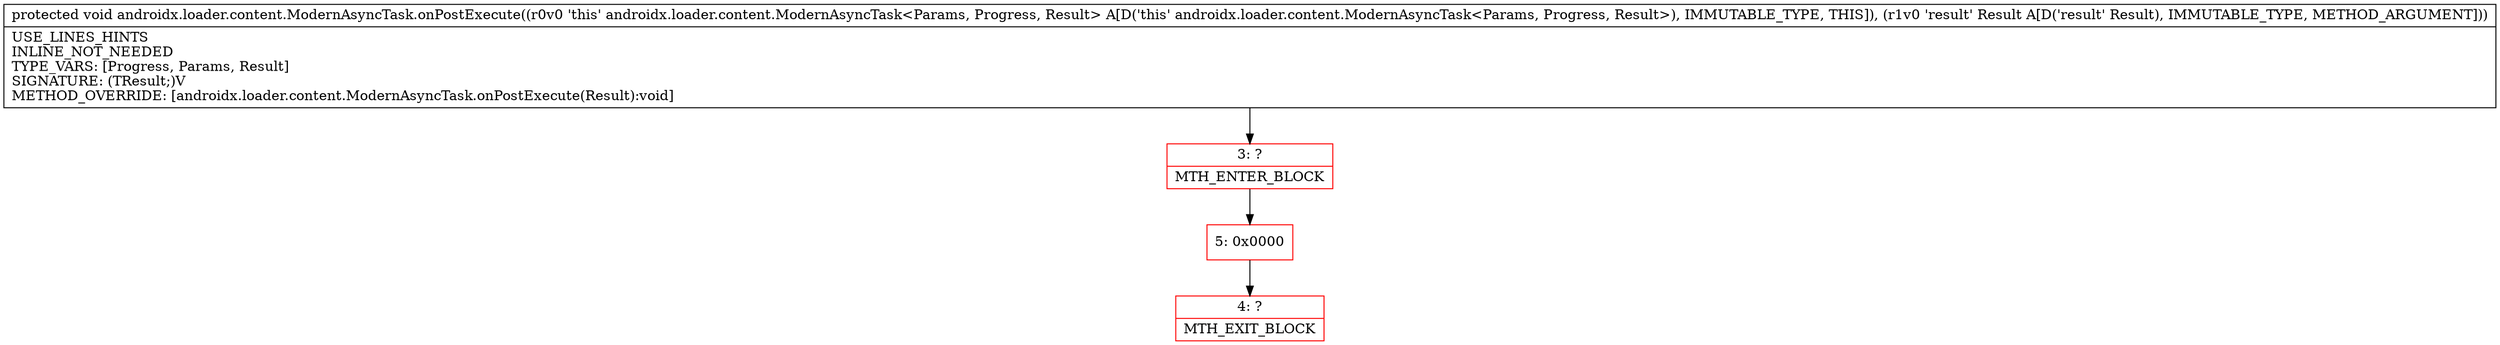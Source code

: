 digraph "CFG forandroidx.loader.content.ModernAsyncTask.onPostExecute(Ljava\/lang\/Object;)V" {
subgraph cluster_Region_1297439049 {
label = "R(0)";
node [shape=record,color=blue];
}
Node_3 [shape=record,color=red,label="{3\:\ ?|MTH_ENTER_BLOCK\l}"];
Node_5 [shape=record,color=red,label="{5\:\ 0x0000}"];
Node_4 [shape=record,color=red,label="{4\:\ ?|MTH_EXIT_BLOCK\l}"];
MethodNode[shape=record,label="{protected void androidx.loader.content.ModernAsyncTask.onPostExecute((r0v0 'this' androidx.loader.content.ModernAsyncTask\<Params, Progress, Result\> A[D('this' androidx.loader.content.ModernAsyncTask\<Params, Progress, Result\>), IMMUTABLE_TYPE, THIS]), (r1v0 'result' Result A[D('result' Result), IMMUTABLE_TYPE, METHOD_ARGUMENT]))  | USE_LINES_HINTS\lINLINE_NOT_NEEDED\lTYPE_VARS: [Progress, Params, Result]\lSIGNATURE: (TResult;)V\lMETHOD_OVERRIDE: [androidx.loader.content.ModernAsyncTask.onPostExecute(Result):void]\l}"];
MethodNode -> Node_3;Node_3 -> Node_5;
Node_5 -> Node_4;
}


